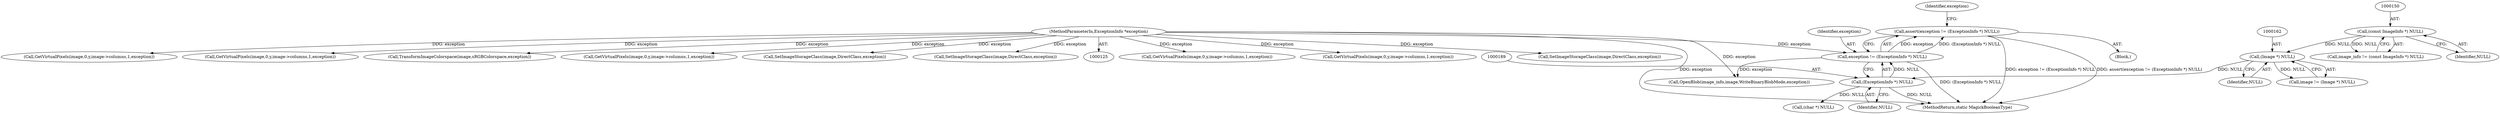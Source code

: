digraph "0_ImageMagick_4cc6ec8a4197d4c008577127736bf7985d632323@API" {
"1000185" [label="(Call,assert(exception != (ExceptionInfo *) NULL))"];
"1000186" [label="(Call,exception != (ExceptionInfo *) NULL)"];
"1000128" [label="(MethodParameterIn,ExceptionInfo *exception)"];
"1000188" [label="(Call,(ExceptionInfo *) NULL)"];
"1000161" [label="(Call,(Image *) NULL)"];
"1000149" [label="(Call,(const ImageInfo *) NULL)"];
"1000199" [label="(Call,OpenBlob(image_info,image,WriteBinaryBlobMode,exception))"];
"1002573" [label="(MethodReturn,static MagickBooleanType)"];
"1000149" [label="(Call,(const ImageInfo *) NULL)"];
"1000129" [label="(Block,)"];
"1001339" [label="(Call,GetVirtualPixels(image,0,y,image->columns,1,exception))"];
"1000161" [label="(Call,(Image *) NULL)"];
"1000163" [label="(Identifier,NULL)"];
"1000876" [label="(Call,GetVirtualPixels(image,0,y,image->columns,1,exception))"];
"1000244" [label="(Call,(char *) NULL)"];
"1000159" [label="(Call,image != (Image *) NULL)"];
"1000422" [label="(Call,SetImageStorageClass(image,DirectClass,exception))"];
"1001226" [label="(Call,GetVirtualPixels(image,0,y,image->columns,1,exception))"];
"1001476" [label="(Call,GetVirtualPixels(image,0,y,image->columns,1,exception))"];
"1000289" [label="(Call,TransformImageColorspace(image,sRGBColorspace,exception))"];
"1000186" [label="(Call,exception != (ExceptionInfo *) NULL)"];
"1000185" [label="(Call,assert(exception != (ExceptionInfo *) NULL))"];
"1000147" [label="(Call,image_info != (const ImageInfo *) NULL)"];
"1000128" [label="(MethodParameterIn,ExceptionInfo *exception)"];
"1000187" [label="(Identifier,exception)"];
"1001054" [label="(Call,GetVirtualPixels(image,0,y,image->columns,1,exception))"];
"1000188" [label="(Call,(ExceptionInfo *) NULL)"];
"1000190" [label="(Identifier,NULL)"];
"1000343" [label="(Call,SetImageStorageClass(image,DirectClass,exception))"];
"1000194" [label="(Identifier,exception)"];
"1000151" [label="(Identifier,NULL)"];
"1000439" [label="(Call,SetImageStorageClass(image,DirectClass,exception))"];
"1000185" -> "1000129"  [label="AST: "];
"1000185" -> "1000186"  [label="CFG: "];
"1000186" -> "1000185"  [label="AST: "];
"1000194" -> "1000185"  [label="CFG: "];
"1000185" -> "1002573"  [label="DDG: exception != (ExceptionInfo *) NULL"];
"1000185" -> "1002573"  [label="DDG: assert(exception != (ExceptionInfo *) NULL)"];
"1000186" -> "1000185"  [label="DDG: exception"];
"1000186" -> "1000185"  [label="DDG: (ExceptionInfo *) NULL"];
"1000186" -> "1000188"  [label="CFG: "];
"1000187" -> "1000186"  [label="AST: "];
"1000188" -> "1000186"  [label="AST: "];
"1000186" -> "1002573"  [label="DDG: (ExceptionInfo *) NULL"];
"1000128" -> "1000186"  [label="DDG: exception"];
"1000188" -> "1000186"  [label="DDG: NULL"];
"1000186" -> "1000199"  [label="DDG: exception"];
"1000128" -> "1000125"  [label="AST: "];
"1000128" -> "1002573"  [label="DDG: exception"];
"1000128" -> "1000199"  [label="DDG: exception"];
"1000128" -> "1000289"  [label="DDG: exception"];
"1000128" -> "1000343"  [label="DDG: exception"];
"1000128" -> "1000422"  [label="DDG: exception"];
"1000128" -> "1000439"  [label="DDG: exception"];
"1000128" -> "1000876"  [label="DDG: exception"];
"1000128" -> "1001054"  [label="DDG: exception"];
"1000128" -> "1001226"  [label="DDG: exception"];
"1000128" -> "1001339"  [label="DDG: exception"];
"1000128" -> "1001476"  [label="DDG: exception"];
"1000188" -> "1000190"  [label="CFG: "];
"1000189" -> "1000188"  [label="AST: "];
"1000190" -> "1000188"  [label="AST: "];
"1000188" -> "1002573"  [label="DDG: NULL"];
"1000161" -> "1000188"  [label="DDG: NULL"];
"1000188" -> "1000244"  [label="DDG: NULL"];
"1000161" -> "1000159"  [label="AST: "];
"1000161" -> "1000163"  [label="CFG: "];
"1000162" -> "1000161"  [label="AST: "];
"1000163" -> "1000161"  [label="AST: "];
"1000159" -> "1000161"  [label="CFG: "];
"1000161" -> "1000159"  [label="DDG: NULL"];
"1000149" -> "1000161"  [label="DDG: NULL"];
"1000149" -> "1000147"  [label="AST: "];
"1000149" -> "1000151"  [label="CFG: "];
"1000150" -> "1000149"  [label="AST: "];
"1000151" -> "1000149"  [label="AST: "];
"1000147" -> "1000149"  [label="CFG: "];
"1000149" -> "1000147"  [label="DDG: NULL"];
}
